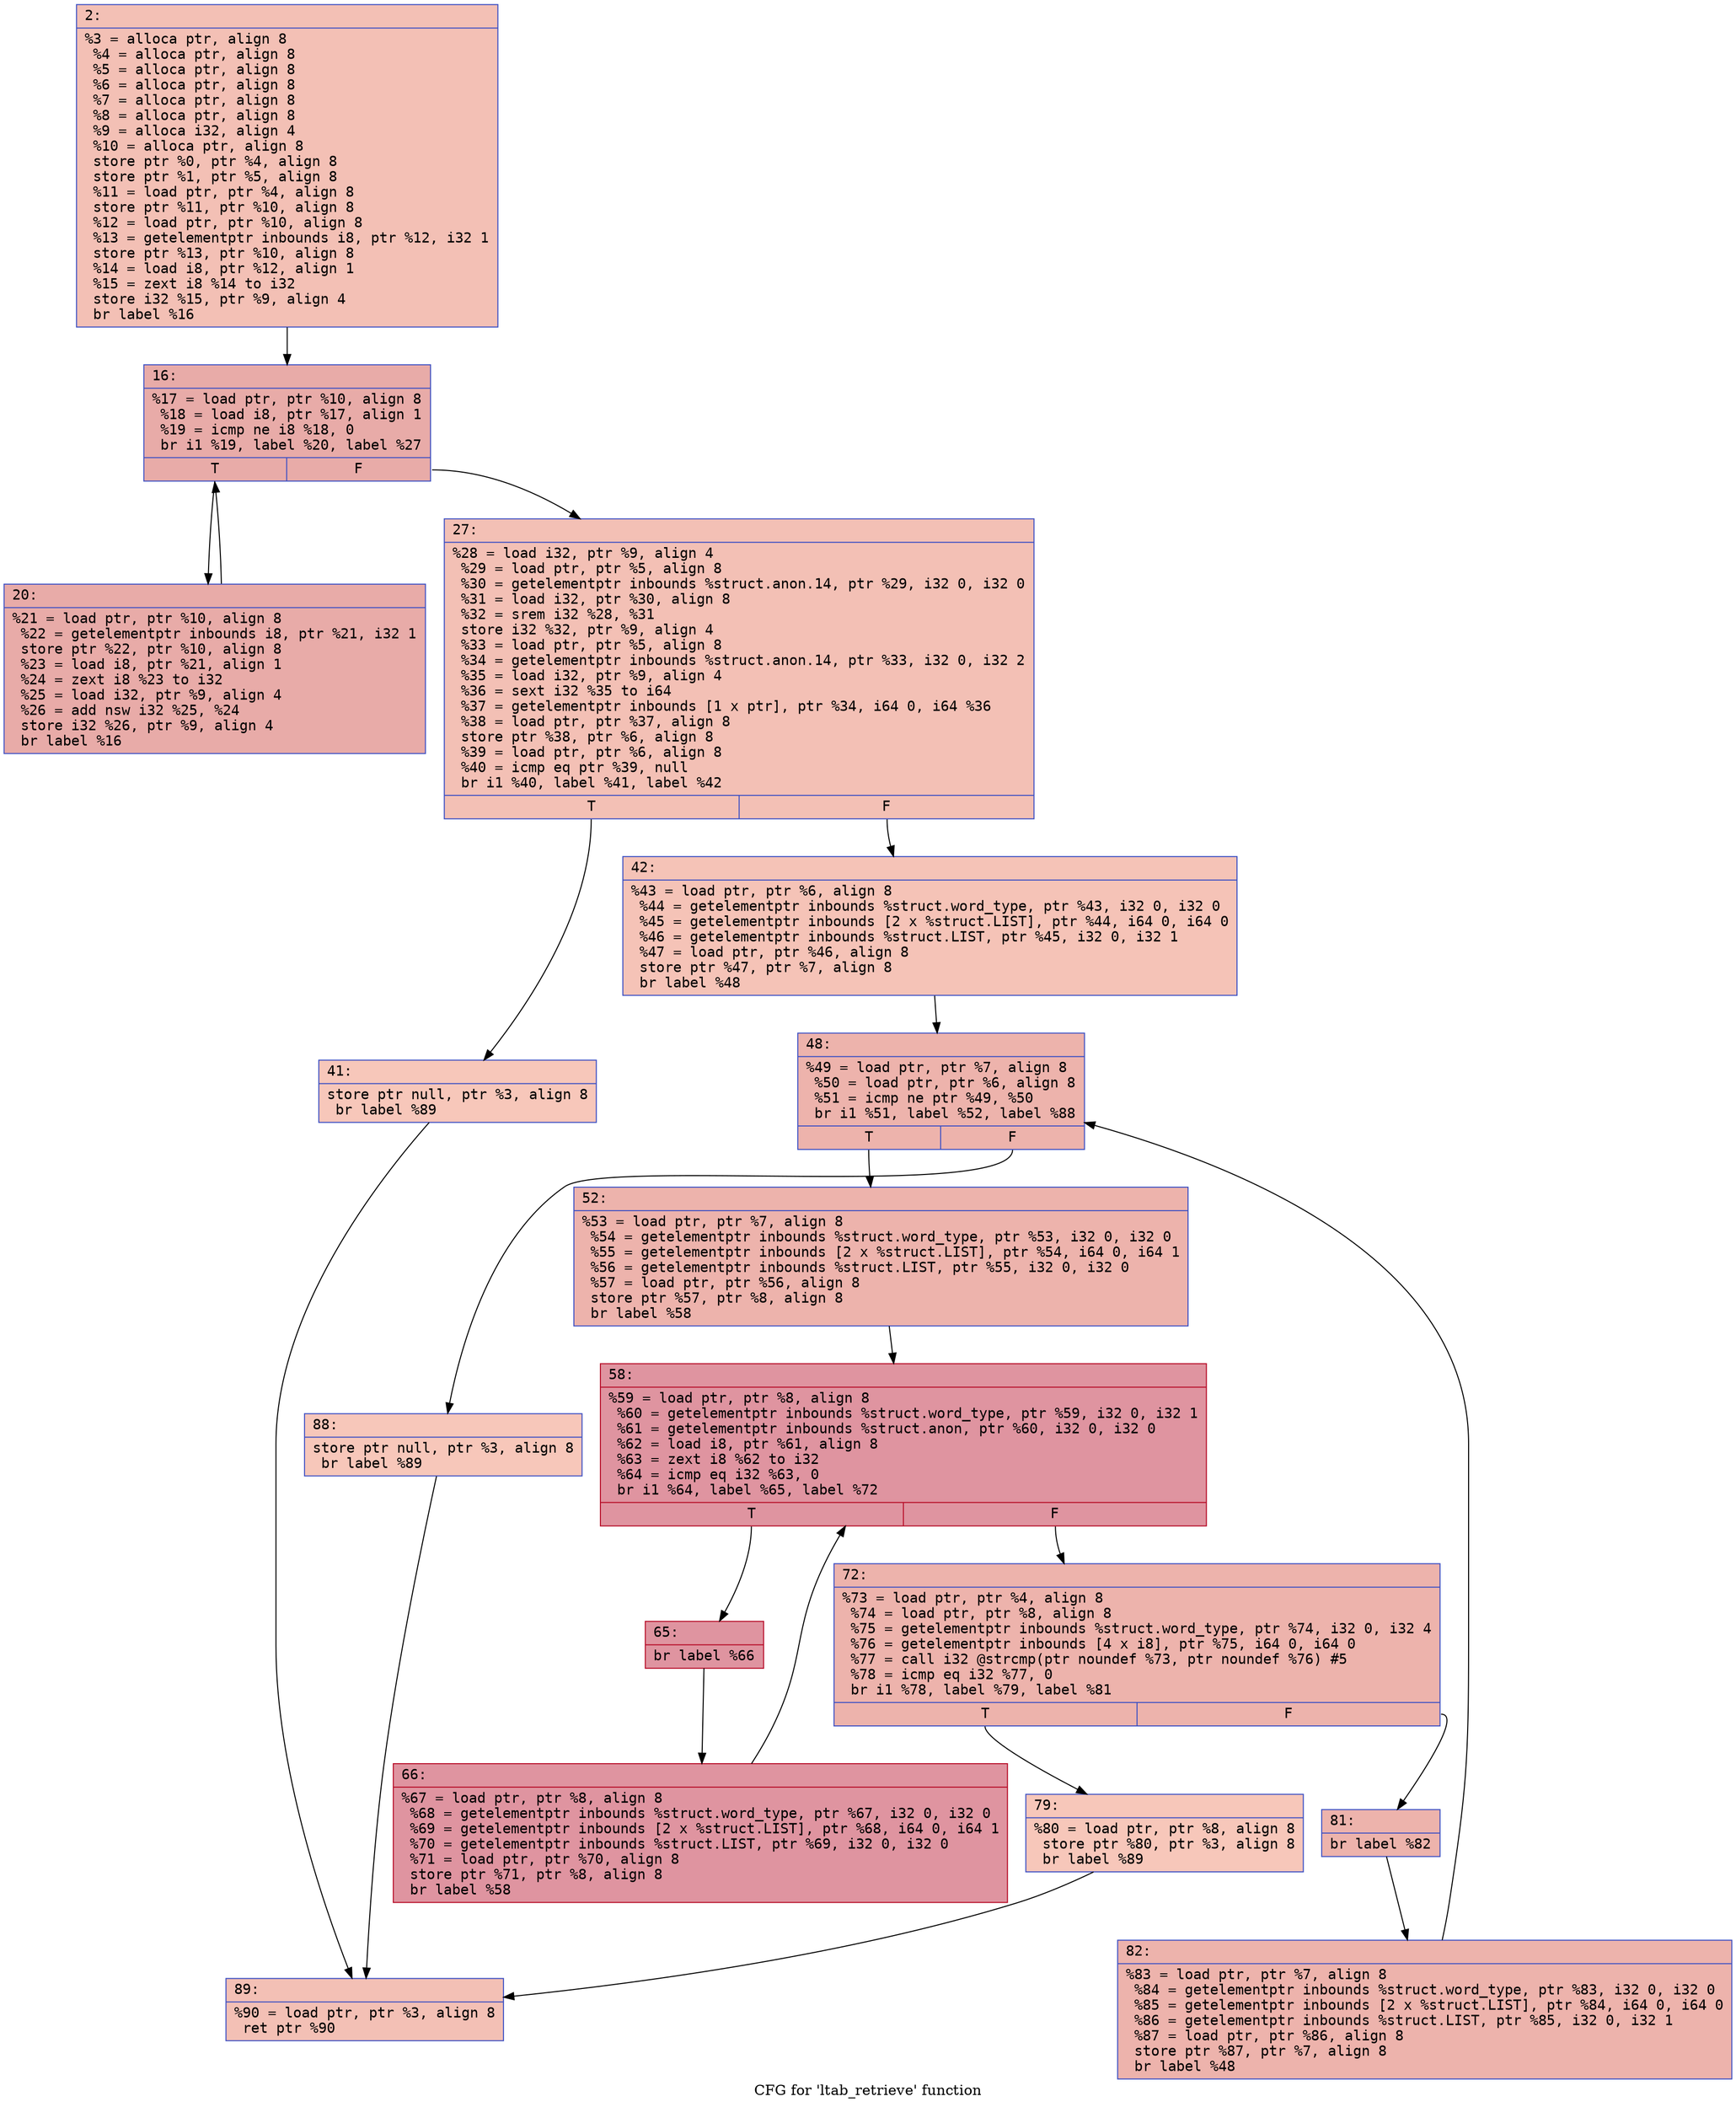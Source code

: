 digraph "CFG for 'ltab_retrieve' function" {
	label="CFG for 'ltab_retrieve' function";

	Node0x60000218b660 [shape=record,color="#3d50c3ff", style=filled, fillcolor="#e5705870" fontname="Courier",label="{2:\l|  %3 = alloca ptr, align 8\l  %4 = alloca ptr, align 8\l  %5 = alloca ptr, align 8\l  %6 = alloca ptr, align 8\l  %7 = alloca ptr, align 8\l  %8 = alloca ptr, align 8\l  %9 = alloca i32, align 4\l  %10 = alloca ptr, align 8\l  store ptr %0, ptr %4, align 8\l  store ptr %1, ptr %5, align 8\l  %11 = load ptr, ptr %4, align 8\l  store ptr %11, ptr %10, align 8\l  %12 = load ptr, ptr %10, align 8\l  %13 = getelementptr inbounds i8, ptr %12, i32 1\l  store ptr %13, ptr %10, align 8\l  %14 = load i8, ptr %12, align 1\l  %15 = zext i8 %14 to i32\l  store i32 %15, ptr %9, align 4\l  br label %16\l}"];
	Node0x60000218b660 -> Node0x60000218b6b0[tooltip="2 -> 16\nProbability 100.00%" ];
	Node0x60000218b6b0 [shape=record,color="#3d50c3ff", style=filled, fillcolor="#cc403a70" fontname="Courier",label="{16:\l|  %17 = load ptr, ptr %10, align 8\l  %18 = load i8, ptr %17, align 1\l  %19 = icmp ne i8 %18, 0\l  br i1 %19, label %20, label %27\l|{<s0>T|<s1>F}}"];
	Node0x60000218b6b0:s0 -> Node0x60000218b700[tooltip="16 -> 20\nProbability 96.88%" ];
	Node0x60000218b6b0:s1 -> Node0x60000218b750[tooltip="16 -> 27\nProbability 3.12%" ];
	Node0x60000218b700 [shape=record,color="#3d50c3ff", style=filled, fillcolor="#cc403a70" fontname="Courier",label="{20:\l|  %21 = load ptr, ptr %10, align 8\l  %22 = getelementptr inbounds i8, ptr %21, i32 1\l  store ptr %22, ptr %10, align 8\l  %23 = load i8, ptr %21, align 1\l  %24 = zext i8 %23 to i32\l  %25 = load i32, ptr %9, align 4\l  %26 = add nsw i32 %25, %24\l  store i32 %26, ptr %9, align 4\l  br label %16\l}"];
	Node0x60000218b700 -> Node0x60000218b6b0[tooltip="20 -> 16\nProbability 100.00%" ];
	Node0x60000218b750 [shape=record,color="#3d50c3ff", style=filled, fillcolor="#e5705870" fontname="Courier",label="{27:\l|  %28 = load i32, ptr %9, align 4\l  %29 = load ptr, ptr %5, align 8\l  %30 = getelementptr inbounds %struct.anon.14, ptr %29, i32 0, i32 0\l  %31 = load i32, ptr %30, align 8\l  %32 = srem i32 %28, %31\l  store i32 %32, ptr %9, align 4\l  %33 = load ptr, ptr %5, align 8\l  %34 = getelementptr inbounds %struct.anon.14, ptr %33, i32 0, i32 2\l  %35 = load i32, ptr %9, align 4\l  %36 = sext i32 %35 to i64\l  %37 = getelementptr inbounds [1 x ptr], ptr %34, i64 0, i64 %36\l  %38 = load ptr, ptr %37, align 8\l  store ptr %38, ptr %6, align 8\l  %39 = load ptr, ptr %6, align 8\l  %40 = icmp eq ptr %39, null\l  br i1 %40, label %41, label %42\l|{<s0>T|<s1>F}}"];
	Node0x60000218b750:s0 -> Node0x60000218b7a0[tooltip="27 -> 41\nProbability 37.50%" ];
	Node0x60000218b750:s1 -> Node0x60000218b7f0[tooltip="27 -> 42\nProbability 62.50%" ];
	Node0x60000218b7a0 [shape=record,color="#3d50c3ff", style=filled, fillcolor="#ec7f6370" fontname="Courier",label="{41:\l|  store ptr null, ptr %3, align 8\l  br label %89\l}"];
	Node0x60000218b7a0 -> Node0x60000218bb60[tooltip="41 -> 89\nProbability 100.00%" ];
	Node0x60000218b7f0 [shape=record,color="#3d50c3ff", style=filled, fillcolor="#e8765c70" fontname="Courier",label="{42:\l|  %43 = load ptr, ptr %6, align 8\l  %44 = getelementptr inbounds %struct.word_type, ptr %43, i32 0, i32 0\l  %45 = getelementptr inbounds [2 x %struct.LIST], ptr %44, i64 0, i64 0\l  %46 = getelementptr inbounds %struct.LIST, ptr %45, i32 0, i32 1\l  %47 = load ptr, ptr %46, align 8\l  store ptr %47, ptr %7, align 8\l  br label %48\l}"];
	Node0x60000218b7f0 -> Node0x60000218b840[tooltip="42 -> 48\nProbability 100.00%" ];
	Node0x60000218b840 [shape=record,color="#3d50c3ff", style=filled, fillcolor="#d6524470" fontname="Courier",label="{48:\l|  %49 = load ptr, ptr %7, align 8\l  %50 = load ptr, ptr %6, align 8\l  %51 = icmp ne ptr %49, %50\l  br i1 %51, label %52, label %88\l|{<s0>T|<s1>F}}"];
	Node0x60000218b840:s0 -> Node0x60000218b890[tooltip="48 -> 52\nProbability 96.88%" ];
	Node0x60000218b840:s1 -> Node0x60000218bb10[tooltip="48 -> 88\nProbability 3.12%" ];
	Node0x60000218b890 [shape=record,color="#3d50c3ff", style=filled, fillcolor="#d6524470" fontname="Courier",label="{52:\l|  %53 = load ptr, ptr %7, align 8\l  %54 = getelementptr inbounds %struct.word_type, ptr %53, i32 0, i32 0\l  %55 = getelementptr inbounds [2 x %struct.LIST], ptr %54, i64 0, i64 1\l  %56 = getelementptr inbounds %struct.LIST, ptr %55, i32 0, i32 0\l  %57 = load ptr, ptr %56, align 8\l  store ptr %57, ptr %8, align 8\l  br label %58\l}"];
	Node0x60000218b890 -> Node0x60000218b8e0[tooltip="52 -> 58\nProbability 100.00%" ];
	Node0x60000218b8e0 [shape=record,color="#b70d28ff", style=filled, fillcolor="#b70d2870" fontname="Courier",label="{58:\l|  %59 = load ptr, ptr %8, align 8\l  %60 = getelementptr inbounds %struct.word_type, ptr %59, i32 0, i32 1\l  %61 = getelementptr inbounds %struct.anon, ptr %60, i32 0, i32 0\l  %62 = load i8, ptr %61, align 8\l  %63 = zext i8 %62 to i32\l  %64 = icmp eq i32 %63, 0\l  br i1 %64, label %65, label %72\l|{<s0>T|<s1>F}}"];
	Node0x60000218b8e0:s0 -> Node0x60000218b930[tooltip="58 -> 65\nProbability 96.88%" ];
	Node0x60000218b8e0:s1 -> Node0x60000218b9d0[tooltip="58 -> 72\nProbability 3.12%" ];
	Node0x60000218b930 [shape=record,color="#b70d28ff", style=filled, fillcolor="#b70d2870" fontname="Courier",label="{65:\l|  br label %66\l}"];
	Node0x60000218b930 -> Node0x60000218b980[tooltip="65 -> 66\nProbability 100.00%" ];
	Node0x60000218b980 [shape=record,color="#b70d28ff", style=filled, fillcolor="#b70d2870" fontname="Courier",label="{66:\l|  %67 = load ptr, ptr %8, align 8\l  %68 = getelementptr inbounds %struct.word_type, ptr %67, i32 0, i32 0\l  %69 = getelementptr inbounds [2 x %struct.LIST], ptr %68, i64 0, i64 1\l  %70 = getelementptr inbounds %struct.LIST, ptr %69, i32 0, i32 0\l  %71 = load ptr, ptr %70, align 8\l  store ptr %71, ptr %8, align 8\l  br label %58\l}"];
	Node0x60000218b980 -> Node0x60000218b8e0[tooltip="66 -> 58\nProbability 100.00%" ];
	Node0x60000218b9d0 [shape=record,color="#3d50c3ff", style=filled, fillcolor="#d6524470" fontname="Courier",label="{72:\l|  %73 = load ptr, ptr %4, align 8\l  %74 = load ptr, ptr %8, align 8\l  %75 = getelementptr inbounds %struct.word_type, ptr %74, i32 0, i32 4\l  %76 = getelementptr inbounds [4 x i8], ptr %75, i64 0, i64 0\l  %77 = call i32 @strcmp(ptr noundef %73, ptr noundef %76) #5\l  %78 = icmp eq i32 %77, 0\l  br i1 %78, label %79, label %81\l|{<s0>T|<s1>F}}"];
	Node0x60000218b9d0:s0 -> Node0x60000218ba20[tooltip="72 -> 79\nProbability 3.12%" ];
	Node0x60000218b9d0:s1 -> Node0x60000218ba70[tooltip="72 -> 81\nProbability 96.88%" ];
	Node0x60000218ba20 [shape=record,color="#3d50c3ff", style=filled, fillcolor="#ec7f6370" fontname="Courier",label="{79:\l|  %80 = load ptr, ptr %8, align 8\l  store ptr %80, ptr %3, align 8\l  br label %89\l}"];
	Node0x60000218ba20 -> Node0x60000218bb60[tooltip="79 -> 89\nProbability 100.00%" ];
	Node0x60000218ba70 [shape=record,color="#3d50c3ff", style=filled, fillcolor="#d6524470" fontname="Courier",label="{81:\l|  br label %82\l}"];
	Node0x60000218ba70 -> Node0x60000218bac0[tooltip="81 -> 82\nProbability 100.00%" ];
	Node0x60000218bac0 [shape=record,color="#3d50c3ff", style=filled, fillcolor="#d6524470" fontname="Courier",label="{82:\l|  %83 = load ptr, ptr %7, align 8\l  %84 = getelementptr inbounds %struct.word_type, ptr %83, i32 0, i32 0\l  %85 = getelementptr inbounds [2 x %struct.LIST], ptr %84, i64 0, i64 0\l  %86 = getelementptr inbounds %struct.LIST, ptr %85, i32 0, i32 1\l  %87 = load ptr, ptr %86, align 8\l  store ptr %87, ptr %7, align 8\l  br label %48\l}"];
	Node0x60000218bac0 -> Node0x60000218b840[tooltip="82 -> 48\nProbability 100.00%" ];
	Node0x60000218bb10 [shape=record,color="#3d50c3ff", style=filled, fillcolor="#ec7f6370" fontname="Courier",label="{88:\l|  store ptr null, ptr %3, align 8\l  br label %89\l}"];
	Node0x60000218bb10 -> Node0x60000218bb60[tooltip="88 -> 89\nProbability 100.00%" ];
	Node0x60000218bb60 [shape=record,color="#3d50c3ff", style=filled, fillcolor="#e5705870" fontname="Courier",label="{89:\l|  %90 = load ptr, ptr %3, align 8\l  ret ptr %90\l}"];
}
